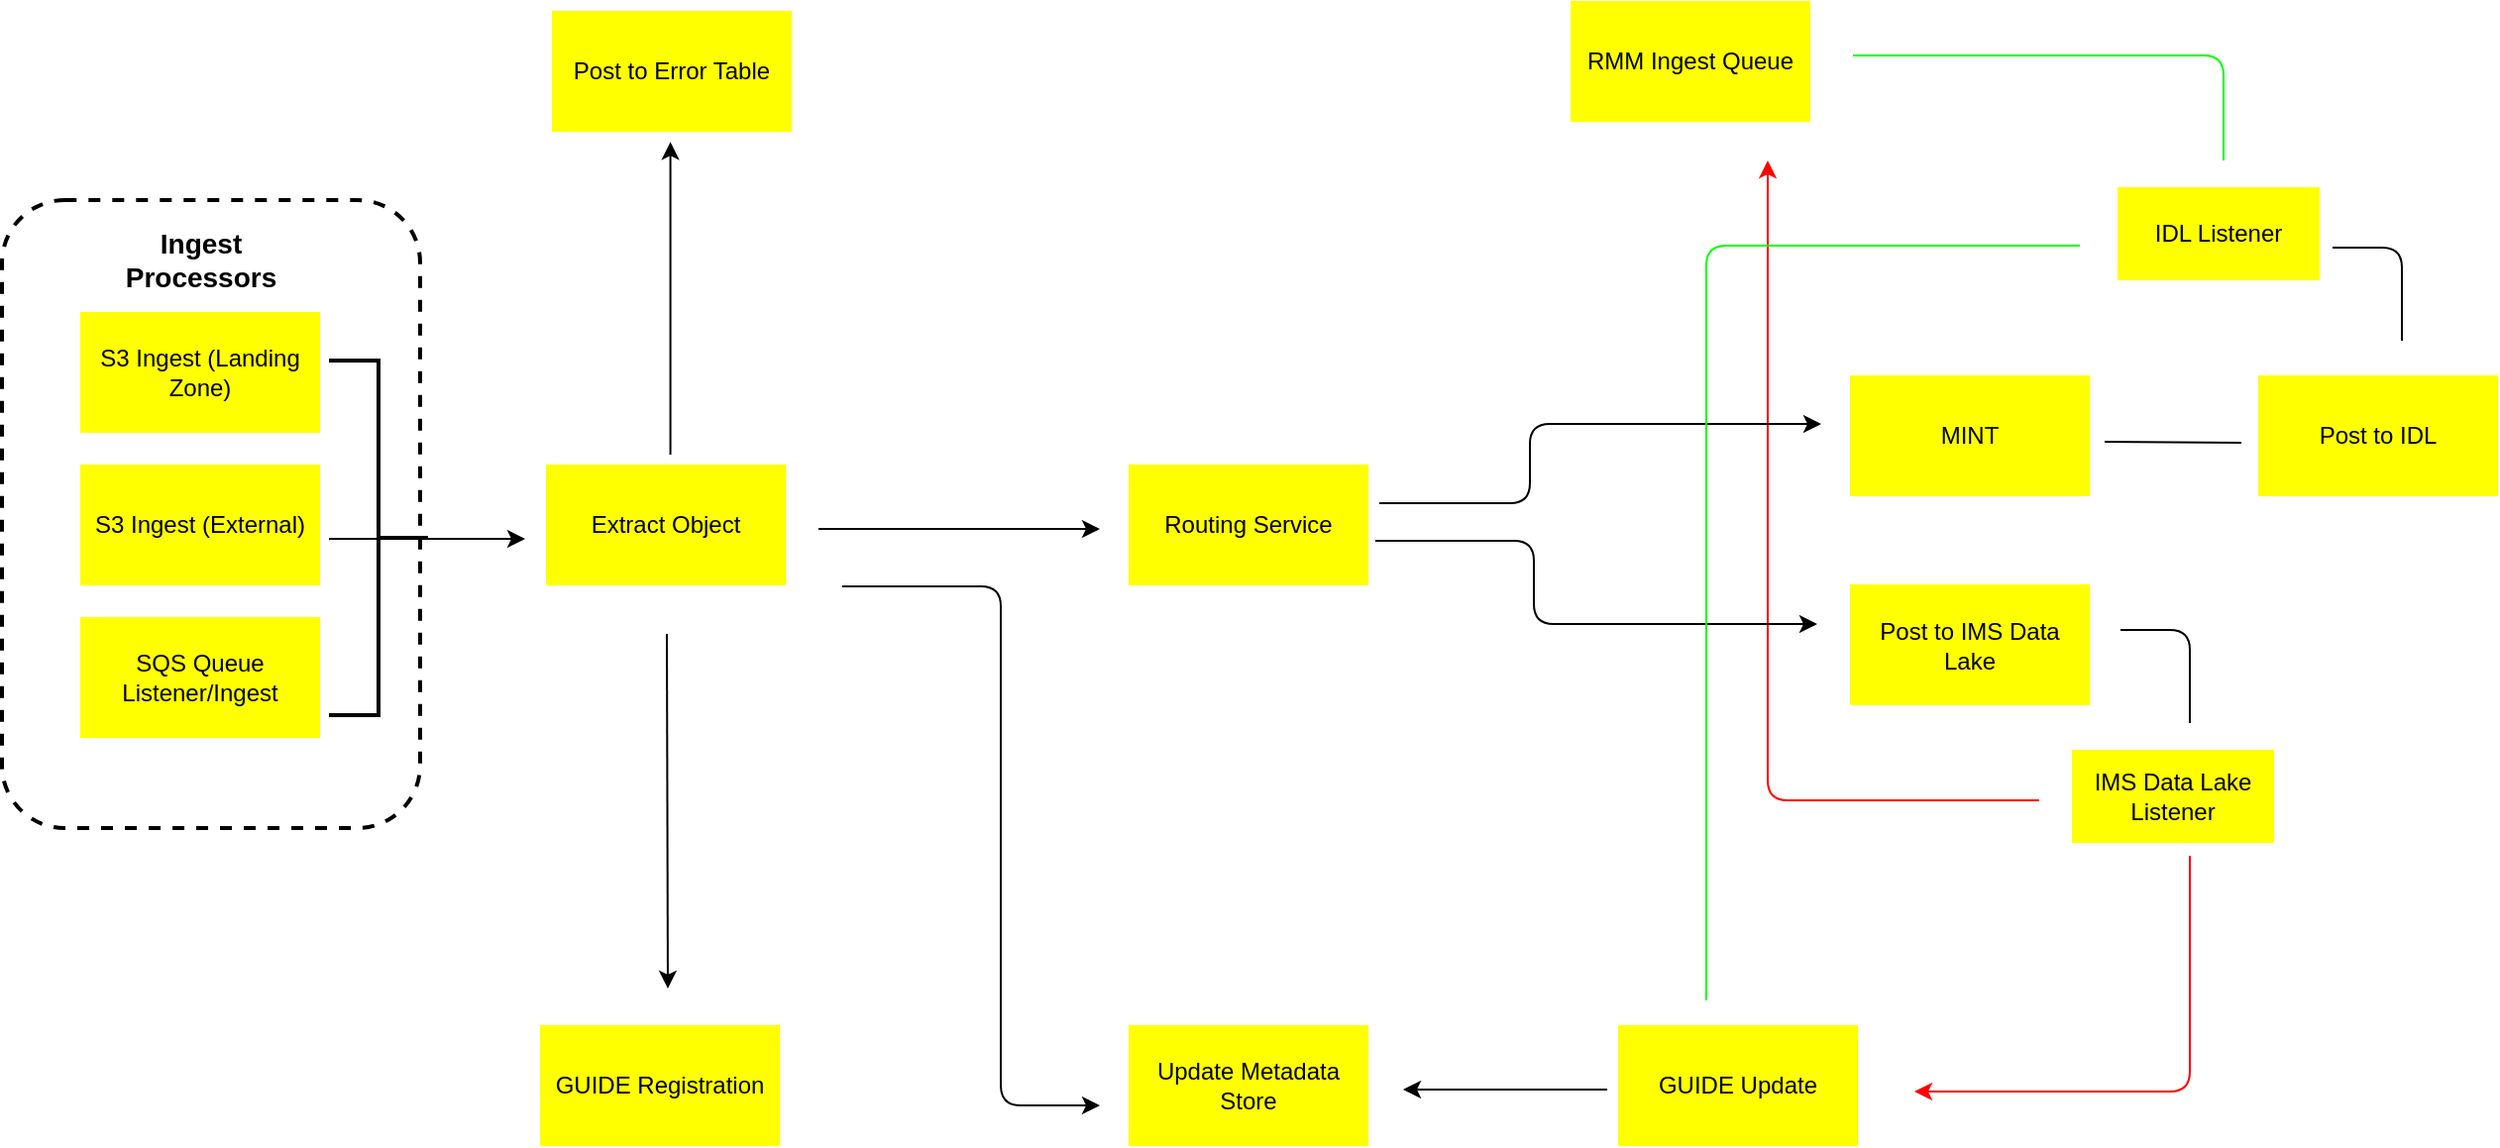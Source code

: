 <mxfile version="14.0.4" type="github">
  <diagram id="0rS4ZDOSXiNFzYeeOsxA" name="Page-1">
    <mxGraphModel dx="1240" dy="643" grid="0" gridSize="10" guides="1" tooltips="1" connect="0" arrows="0" fold="1" page="1" pageScale="1" pageWidth="1400" pageHeight="1700" math="0" shadow="0">
      <root>
        <mxCell id="0" />
        <mxCell id="1" parent="0" />
        <mxCell id="3jOSLQnxpJmzx-W11EzT-11" value="" style="rounded=1;whiteSpace=wrap;html=1;dashed=1;strokeWidth=2;" vertex="1" parent="1">
          <mxGeometry x="45" y="123" width="211" height="317" as="geometry" />
        </mxCell>
        <mxCell id="3jOSLQnxpJmzx-W11EzT-1" value="S3 Ingest (Landing Zone)" style="rounded=0;whiteSpace=wrap;html=1;fillColor=#FFFF00;strokeColor=#FFFF00;" vertex="1" parent="1">
          <mxGeometry x="85" y="180" width="120" height="60" as="geometry" />
        </mxCell>
        <mxCell id="3jOSLQnxpJmzx-W11EzT-2" value="S3 Ingest (External)" style="rounded=0;whiteSpace=wrap;html=1;strokeColor=#FFFF00;fillColor=#FFFF00;" vertex="1" parent="1">
          <mxGeometry x="85" y="257" width="120" height="60" as="geometry" />
        </mxCell>
        <mxCell id="3jOSLQnxpJmzx-W11EzT-3" value="IDL Listener" style="rounded=0;whiteSpace=wrap;html=1;strokeColor=#FFFF00;fillColor=#FFFF00;" vertex="1" parent="1">
          <mxGeometry x="1113" y="117" width="101" height="46" as="geometry" />
        </mxCell>
        <mxCell id="3jOSLQnxpJmzx-W11EzT-4" value="RMM Ingest Queue" style="rounded=0;whiteSpace=wrap;html=1;strokeColor=#FFFF00;fillColor=#FFFF00;" vertex="1" parent="1">
          <mxGeometry x="837" y="23" width="120" height="60" as="geometry" />
        </mxCell>
        <mxCell id="3jOSLQnxpJmzx-W11EzT-5" value="Update Metadata Store" style="rounded=0;whiteSpace=wrap;html=1;strokeColor=#FFFF00;fillColor=#FFFF00;" vertex="1" parent="1">
          <mxGeometry x="614" y="540" width="120" height="60" as="geometry" />
        </mxCell>
        <mxCell id="3jOSLQnxpJmzx-W11EzT-6" value="GUIDE Registration" style="rounded=0;whiteSpace=wrap;html=1;strokeColor=#FFFF00;fillColor=#FFFF00;" vertex="1" parent="1">
          <mxGeometry x="317" y="540" width="120" height="60" as="geometry" />
        </mxCell>
        <mxCell id="3jOSLQnxpJmzx-W11EzT-7" value="Routing Service" style="rounded=0;whiteSpace=wrap;html=1;strokeColor=#FFFF00;fillColor=#FFFF00;" vertex="1" parent="1">
          <mxGeometry x="614" y="257" width="120" height="60" as="geometry" />
        </mxCell>
        <mxCell id="3jOSLQnxpJmzx-W11EzT-8" value="Extract Object" style="rounded=0;whiteSpace=wrap;html=1;strokeColor=#FFFF00;fillColor=#FFFF00;" vertex="1" parent="1">
          <mxGeometry x="320" y="257" width="120" height="60" as="geometry" />
        </mxCell>
        <mxCell id="3jOSLQnxpJmzx-W11EzT-9" value="Post to Error Table" style="rounded=0;whiteSpace=wrap;html=1;strokeColor=#FFFF00;fillColor=#FFFF00;" vertex="1" parent="1">
          <mxGeometry x="323" y="28" width="120" height="60" as="geometry" />
        </mxCell>
        <mxCell id="3jOSLQnxpJmzx-W11EzT-10" value="SQS Queue Listener/Ingest" style="rounded=0;whiteSpace=wrap;html=1;strokeColor=#FFFF00;fillColor=#FFFF00;" vertex="1" parent="1">
          <mxGeometry x="85" y="334" width="120" height="60" as="geometry" />
        </mxCell>
        <mxCell id="3jOSLQnxpJmzx-W11EzT-12" value="Ingest Processors" style="text;html=1;strokeColor=none;align=center;verticalAlign=middle;whiteSpace=wrap;rounded=0;fillColor=#ffffff;fontSize=14;fontStyle=1" vertex="1" parent="1">
          <mxGeometry x="87.5" y="143" width="115" height="20" as="geometry" />
        </mxCell>
        <mxCell id="3jOSLQnxpJmzx-W11EzT-13" value="MINT" style="rounded=0;whiteSpace=wrap;html=1;strokeColor=#FFFF00;fillColor=#FFFF00;" vertex="1" parent="1">
          <mxGeometry x="978" y="212" width="120" height="60" as="geometry" />
        </mxCell>
        <mxCell id="3jOSLQnxpJmzx-W11EzT-14" value="Post to IMS Data Lake" style="rounded=0;whiteSpace=wrap;html=1;strokeColor=#FFFF00;fillColor=#FFFF00;" vertex="1" parent="1">
          <mxGeometry x="978" y="317.5" width="120" height="60" as="geometry" />
        </mxCell>
        <mxCell id="3jOSLQnxpJmzx-W11EzT-15" value="Post to IDL" style="rounded=0;whiteSpace=wrap;html=1;strokeColor=#FFFF00;fillColor=#FFFF00;" vertex="1" parent="1">
          <mxGeometry x="1184" y="212" width="120" height="60" as="geometry" />
        </mxCell>
        <mxCell id="3jOSLQnxpJmzx-W11EzT-16" value="GUIDE Update&lt;span style=&quot;color: rgba(0 , 0 , 0 , 0) ; font-family: monospace ; font-size: 0px&quot;&gt;%3CmxGraphModel%3E%3Croot%3E%3CmxCell%20id%3D%220%22%2F%3E%3CmxCell%20id%3D%221%22%20parent%3D%220%22%2F%3E%3CmxCell%20id%3D%222%22%20value%3D%22%22%20style%3D%22rounded%3D0%3BwhiteSpace%3Dwrap%3Bhtml%3D1%3BstrokeColor%3D%23FFFF00%3BfillColor%3D%23FFFF00%3B%22%20vertex%3D%221%22%20parent%3D%221%22%3E%3CmxGeometry%20x%3D%221018%22%20y%3D%22146%22%20width%3D%22120%22%20height%3D%2260%22%20as%3D%22geometry%22%2F%3E%3C%2FmxCell%3E%3C%2Froot%3E%3C%2FmxGraphModel%3E&lt;/span&gt;" style="rounded=0;whiteSpace=wrap;html=1;strokeColor=#FFFF00;fillColor=#FFFF00;" vertex="1" parent="1">
          <mxGeometry x="861" y="540" width="120" height="60" as="geometry" />
        </mxCell>
        <mxCell id="3jOSLQnxpJmzx-W11EzT-17" value="IMS Data Lake Listener" style="rounded=0;whiteSpace=wrap;html=1;strokeColor=#FFFF00;fillColor=#FFFF00;" vertex="1" parent="1">
          <mxGeometry x="1090" y="401" width="101" height="46" as="geometry" />
        </mxCell>
        <mxCell id="3jOSLQnxpJmzx-W11EzT-18" value="" style="endArrow=none;html=1;fontSize=14;" edge="1" parent="1">
          <mxGeometry width="50" height="50" relative="1" as="geometry">
            <mxPoint x="1106" y="245" as="sourcePoint" />
            <mxPoint x="1175" y="245.5" as="targetPoint" />
          </mxGeometry>
        </mxCell>
        <mxCell id="3jOSLQnxpJmzx-W11EzT-20" value="" style="endArrow=classic;html=1;fontSize=14;" edge="1" parent="1">
          <mxGeometry width="50" height="50" relative="1" as="geometry">
            <mxPoint x="210" y="294" as="sourcePoint" />
            <mxPoint x="309" y="294" as="targetPoint" />
          </mxGeometry>
        </mxCell>
        <mxCell id="3jOSLQnxpJmzx-W11EzT-24" value="" style="endArrow=classic;html=1;fontSize=14;" edge="1" parent="1">
          <mxGeometry width="50" height="50" relative="1" as="geometry">
            <mxPoint x="382.29" y="251.5" as="sourcePoint" />
            <mxPoint x="382.29" y="93.64" as="targetPoint" />
          </mxGeometry>
        </mxCell>
        <mxCell id="3jOSLQnxpJmzx-W11EzT-25" value="" style="endArrow=classic;html=1;fontSize=14;" edge="1" parent="1">
          <mxGeometry width="50" height="50" relative="1" as="geometry">
            <mxPoint x="380.5" y="342" as="sourcePoint" />
            <mxPoint x="381" y="521" as="targetPoint" />
          </mxGeometry>
        </mxCell>
        <mxCell id="3jOSLQnxpJmzx-W11EzT-26" value="" style="endArrow=classic;html=1;fontSize=14;" edge="1" parent="1">
          <mxGeometry width="50" height="50" relative="1" as="geometry">
            <mxPoint x="457" y="289" as="sourcePoint" />
            <mxPoint x="599" y="289" as="targetPoint" />
          </mxGeometry>
        </mxCell>
        <mxCell id="3jOSLQnxpJmzx-W11EzT-27" value="" style="endArrow=classic;html=1;fontSize=14;" edge="1" parent="1">
          <mxGeometry width="50" height="50" relative="1" as="geometry">
            <mxPoint x="855" y="572" as="sourcePoint" />
            <mxPoint x="752" y="572" as="targetPoint" />
          </mxGeometry>
        </mxCell>
        <mxCell id="3jOSLQnxpJmzx-W11EzT-29" value="" style="edgeStyle=orthogonalEdgeStyle;elbow=horizontal;endArrow=none;html=1;fontSize=14;strokeColor=#FF0000;endFill=0;startArrow=classic;startFill=1;" edge="1" parent="1">
          <mxGeometry width="50" height="50" relative="1" as="geometry">
            <mxPoint x="936" y="103" as="sourcePoint" />
            <mxPoint x="1073" y="426" as="targetPoint" />
            <Array as="points">
              <mxPoint x="936" y="426" />
              <mxPoint x="1030" y="426" />
            </Array>
          </mxGeometry>
        </mxCell>
        <mxCell id="3jOSLQnxpJmzx-W11EzT-33" value="" style="edgeStyle=orthogonalEdgeStyle;elbow=horizontal;endArrow=classic;html=1;fontSize=14;" edge="1" parent="1">
          <mxGeometry width="50" height="50" relative="1" as="geometry">
            <mxPoint x="738" y="295" as="sourcePoint" />
            <mxPoint x="961" y="337" as="targetPoint" />
            <Array as="points">
              <mxPoint x="818" y="295" />
              <mxPoint x="818" y="337" />
            </Array>
          </mxGeometry>
        </mxCell>
        <mxCell id="3jOSLQnxpJmzx-W11EzT-34" value="" style="edgeStyle=orthogonalEdgeStyle;elbow=horizontal;endArrow=classic;html=1;fontSize=14;" edge="1" parent="1">
          <mxGeometry width="50" height="50" relative="1" as="geometry">
            <mxPoint x="740" y="276" as="sourcePoint" />
            <mxPoint x="963" y="236" as="targetPoint" />
            <Array as="points">
              <mxPoint x="816" y="276" />
              <mxPoint x="816" y="236" />
            </Array>
          </mxGeometry>
        </mxCell>
        <mxCell id="3jOSLQnxpJmzx-W11EzT-35" value="" style="strokeWidth=2;html=1;shape=mxgraph.flowchart.annotation_2;align=left;labelPosition=right;pointerEvents=1;fillColor=#FFFF00;fontSize=14;rotation=-180;" vertex="1" parent="1">
          <mxGeometry x="210" y="204" width="50" height="179" as="geometry" />
        </mxCell>
        <mxCell id="3jOSLQnxpJmzx-W11EzT-37" value="" style="edgeStyle=orthogonalEdgeStyle;elbow=horizontal;endArrow=none;html=1;fontSize=14;endFill=0;strokeColor=#00FF00;" edge="1" parent="1">
          <mxGeometry width="50" height="50" relative="1" as="geometry">
            <mxPoint x="1084" y="146" as="sourcePoint" />
            <mxPoint x="905" y="527" as="targetPoint" />
            <Array as="points">
              <mxPoint x="1097" y="146" />
              <mxPoint x="905" y="146" />
              <mxPoint x="905" y="527" />
            </Array>
          </mxGeometry>
        </mxCell>
        <mxCell id="3jOSLQnxpJmzx-W11EzT-38" value="" style="edgeStyle=orthogonalEdgeStyle;elbow=horizontal;endArrow=none;html=1;fontSize=14;endFill=0;strokeColor=#00FF00;" edge="1" parent="1">
          <mxGeometry width="50" height="50" relative="1" as="geometry">
            <mxPoint x="1166" y="103" as="sourcePoint" />
            <mxPoint x="979" y="50" as="targetPoint" />
            <Array as="points">
              <mxPoint x="1166" y="50" />
            </Array>
          </mxGeometry>
        </mxCell>
        <mxCell id="3jOSLQnxpJmzx-W11EzT-39" value="" style="edgeStyle=elbowEdgeStyle;elbow=vertical;endArrow=none;html=1;fontSize=14;endFill=0;" edge="1" parent="1">
          <mxGeometry width="50" height="50" relative="1" as="geometry">
            <mxPoint x="1114" y="340" as="sourcePoint" />
            <mxPoint x="1149" y="387" as="targetPoint" />
            <Array as="points">
              <mxPoint x="1157" y="340" />
            </Array>
          </mxGeometry>
        </mxCell>
        <mxCell id="3jOSLQnxpJmzx-W11EzT-40" value="" style="edgeStyle=elbowEdgeStyle;elbow=vertical;endArrow=none;html=1;fontSize=14;endFill=0;" edge="1" parent="1">
          <mxGeometry width="50" height="50" relative="1" as="geometry">
            <mxPoint x="1221" y="147.0" as="sourcePoint" />
            <mxPoint x="1256" y="194" as="targetPoint" />
            <Array as="points">
              <mxPoint x="1264" y="147" />
            </Array>
          </mxGeometry>
        </mxCell>
        <mxCell id="3jOSLQnxpJmzx-W11EzT-41" value="" style="edgeStyle=orthogonalEdgeStyle;elbow=horizontal;endArrow=classic;html=1;fontSize=14;" edge="1" parent="1">
          <mxGeometry width="50" height="50" relative="1" as="geometry">
            <mxPoint x="469" y="318" as="sourcePoint" />
            <mxPoint x="599" y="580" as="targetPoint" />
            <Array as="points">
              <mxPoint x="549" y="318" />
              <mxPoint x="549" y="580" />
            </Array>
          </mxGeometry>
        </mxCell>
        <mxCell id="3jOSLQnxpJmzx-W11EzT-42" value="" style="edgeStyle=segmentEdgeStyle;endArrow=none;html=1;strokeColor=#FF0000;fontSize=14;endFill=0;startArrow=classic;startFill=1;" edge="1" parent="1">
          <mxGeometry width="50" height="50" relative="1" as="geometry">
            <mxPoint x="1010" y="573" as="sourcePoint" />
            <mxPoint x="1149" y="454" as="targetPoint" />
            <Array as="points">
              <mxPoint x="1099" y="573" />
              <mxPoint x="1149" y="573" />
            </Array>
          </mxGeometry>
        </mxCell>
      </root>
    </mxGraphModel>
  </diagram>
</mxfile>
